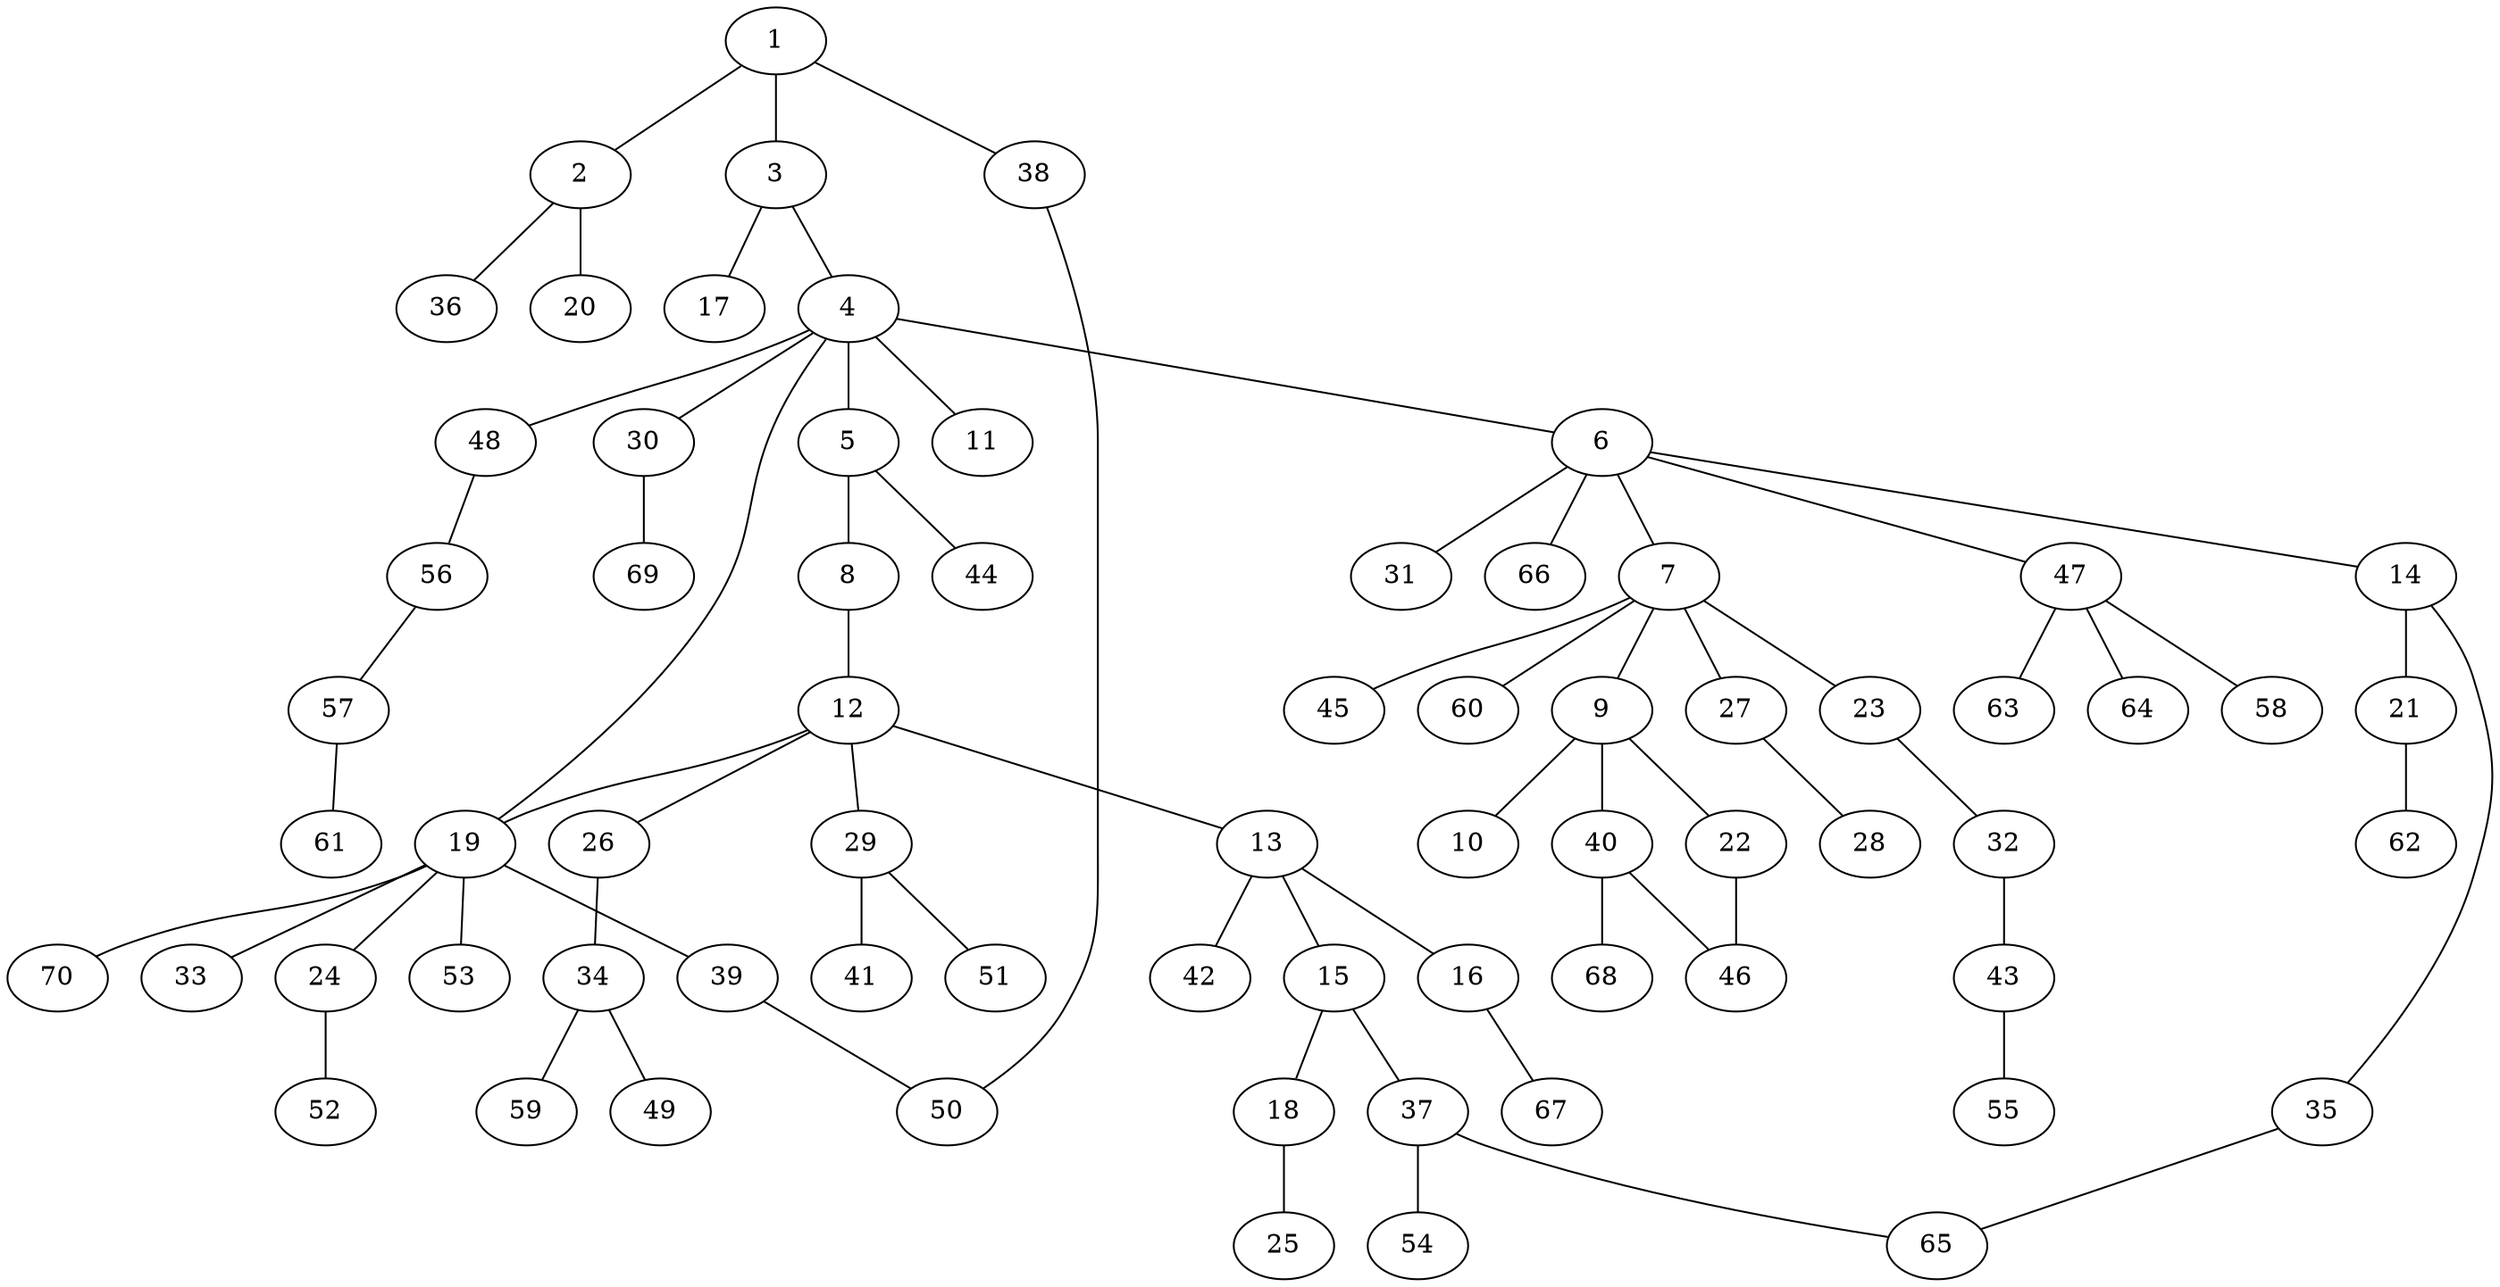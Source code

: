 graph graphname {1--2
1--3
1--38
2--20
2--36
3--4
3--17
4--5
4--6
4--11
4--19
4--30
4--48
5--8
5--44
6--7
6--14
6--31
6--47
6--66
7--9
7--23
7--27
7--45
7--60
8--12
9--10
9--22
9--40
12--13
12--19
12--26
12--29
13--15
13--16
13--42
14--21
14--35
15--18
15--37
16--67
18--25
19--24
19--33
19--39
19--53
19--70
21--62
22--46
23--32
24--52
26--34
27--28
29--41
29--51
30--69
32--43
34--49
34--59
35--65
37--54
37--65
38--50
39--50
40--46
40--68
43--55
47--58
47--63
47--64
48--56
56--57
57--61
}